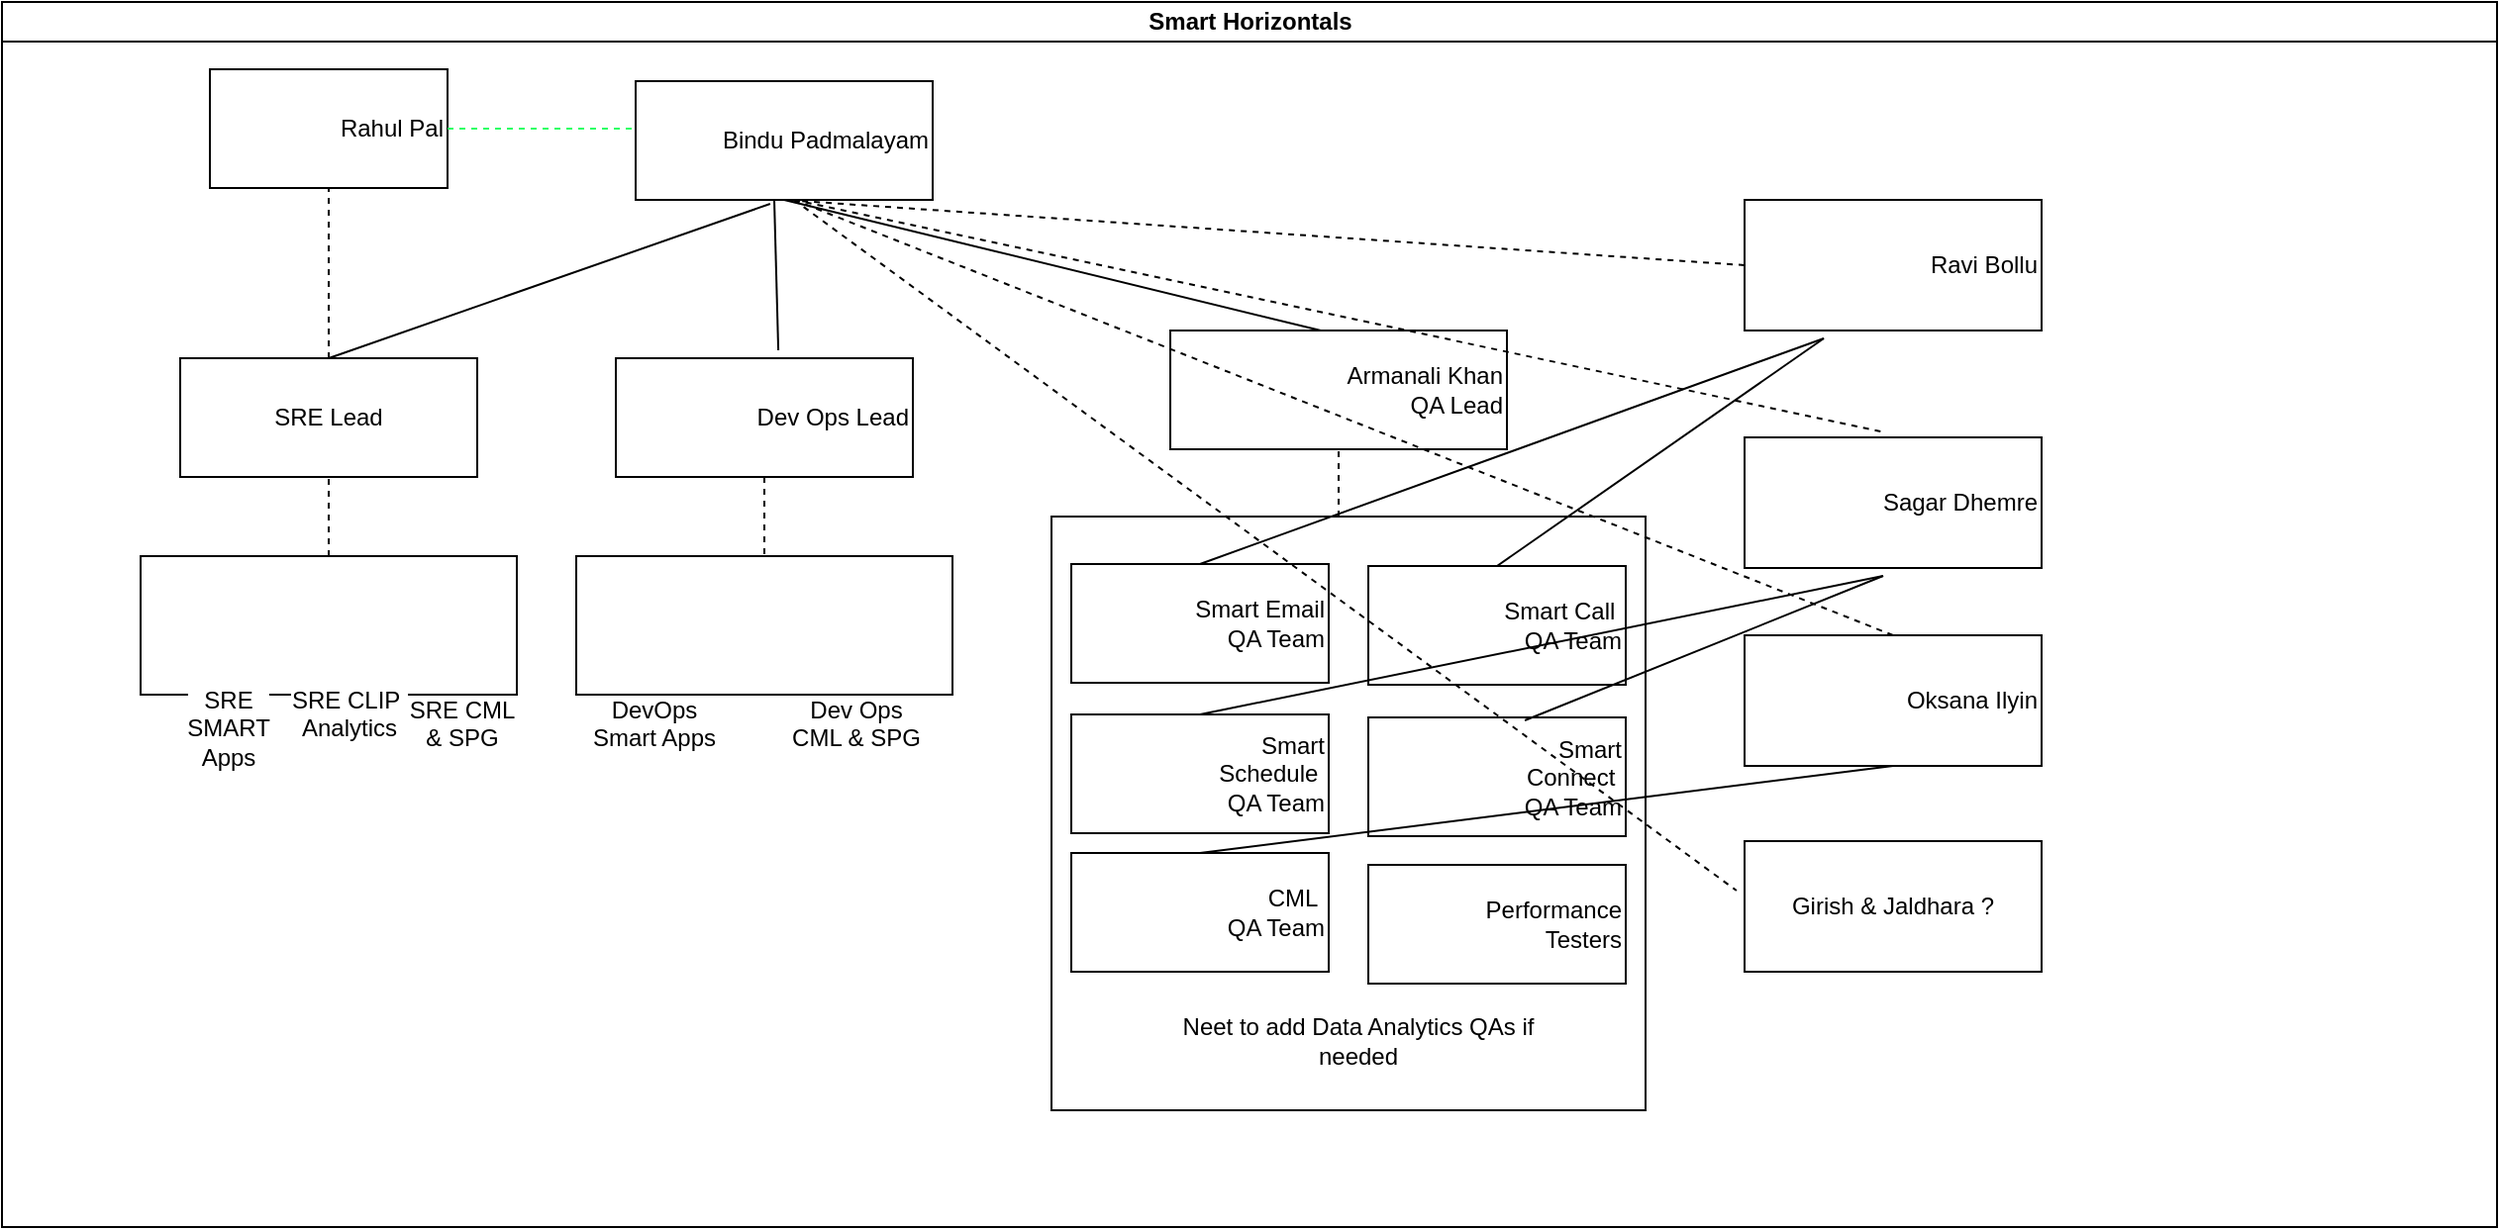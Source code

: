 <mxfile version="12.6.8" type="github">
  <diagram id="prtHgNgQTEPvFCAcTncT" name="Page-1">
    <mxGraphModel dx="1422" dy="794" grid="1" gridSize="10" guides="1" tooltips="1" connect="1" arrows="1" fold="1" page="1" pageScale="1" pageWidth="827" pageHeight="1169" math="0" shadow="0">
      <root>
        <mxCell id="0"/>
        <mxCell id="1" parent="0"/>
        <mxCell id="dNxyNK7c78bLwvsdeMH5-11" value="Smart Horizontals" style="swimlane;html=1;startSize=20;horizontal=1;containerType=tree;glass=0;strokeColor=#000000;" parent="1" vertex="1">
          <mxGeometry x="20" y="510" width="1260" height="619" as="geometry"/>
        </mxCell>
        <mxCell id="RRAYRTc91nMsAFZijI1P-2" value="Ravi Bollu" style="rounded=0;whiteSpace=wrap;html=1;align=right;" parent="dNxyNK7c78bLwvsdeMH5-11" vertex="1">
          <mxGeometry x="880" y="100" width="150" height="66" as="geometry"/>
        </mxCell>
        <mxCell id="RYNxEgdlnpWthMYJhhDc-46" value="" style="whiteSpace=wrap;html=1;aspect=fixed;" parent="dNxyNK7c78bLwvsdeMH5-11" vertex="1">
          <mxGeometry x="530" y="260" width="300" height="300" as="geometry"/>
        </mxCell>
        <mxCell id="RYNxEgdlnpWthMYJhhDc-32" value="Armanali Khan&lt;br&gt;QA Lead" style="rounded=0;whiteSpace=wrap;html=1;align=right;" parent="dNxyNK7c78bLwvsdeMH5-11" vertex="1">
          <mxGeometry x="590" y="166" width="170" height="60" as="geometry"/>
        </mxCell>
        <mxCell id="RYNxEgdlnpWthMYJhhDc-1" value="Bindu Padmalayam" style="rounded=0;whiteSpace=wrap;html=1;align=right;" parent="dNxyNK7c78bLwvsdeMH5-11" vertex="1">
          <mxGeometry x="320" y="40" width="150" height="60" as="geometry"/>
        </mxCell>
        <mxCell id="RYNxEgdlnpWthMYJhhDc-2" value="" style="shape=image;html=1;verticalAlign=top;verticalLabelPosition=bottom;labelBackgroundColor=#ffffff;imageAspect=0;aspect=fixed;image=https://cdn1.iconfinder.com/data/icons/avatar-vol-9/512/10-128.png" parent="dNxyNK7c78bLwvsdeMH5-11" vertex="1">
          <mxGeometry x="320" y="40" width="48" height="48" as="geometry"/>
        </mxCell>
        <mxCell id="RYNxEgdlnpWthMYJhhDc-3" value="SRE Lead" style="rounded=0;whiteSpace=wrap;html=1;align=center;" parent="dNxyNK7c78bLwvsdeMH5-11" vertex="1">
          <mxGeometry x="90" y="180" width="150" height="60" as="geometry"/>
        </mxCell>
        <mxCell id="RYNxEgdlnpWthMYJhhDc-5" value="" style="shape=image;html=1;verticalAlign=top;verticalLabelPosition=bottom;labelBackgroundColor=#ffffff;imageAspect=0;aspect=fixed;image=https://cdn4.iconfinder.com/data/icons/avatar-vol-1-3/512/9-128.png" parent="dNxyNK7c78bLwvsdeMH5-11" vertex="1">
          <mxGeometry x="90" y="186" width="48" height="48" as="geometry"/>
        </mxCell>
        <mxCell id="RYNxEgdlnpWthMYJhhDc-6" value="" style="rounded=0;whiteSpace=wrap;html=1;" parent="dNxyNK7c78bLwvsdeMH5-11" vertex="1">
          <mxGeometry x="70" y="280" width="190" height="70" as="geometry"/>
        </mxCell>
        <mxCell id="RYNxEgdlnpWthMYJhhDc-7" value="SRE &lt;br&gt;SMART &lt;br&gt;Apps" style="shape=image;html=1;verticalAlign=top;verticalLabelPosition=bottom;labelBackgroundColor=#ffffff;imageAspect=0;aspect=fixed;image=https://cdn4.iconfinder.com/data/icons/avatar-vol-1-3/512/9-128.png" parent="dNxyNK7c78bLwvsdeMH5-11" vertex="1">
          <mxGeometry x="90" y="291" width="48" height="48" as="geometry"/>
        </mxCell>
        <mxCell id="RYNxEgdlnpWthMYJhhDc-9" value="SRE CML&lt;br&gt;&amp;amp; SPG" style="shape=image;html=1;verticalAlign=top;verticalLabelPosition=bottom;labelBackgroundColor=#ffffff;imageAspect=0;aspect=fixed;image=https://cdn4.iconfinder.com/data/icons/avatar-vol-1-3/512/9-128.png" parent="dNxyNK7c78bLwvsdeMH5-11" vertex="1">
          <mxGeometry x="208" y="296" width="48" height="48" as="geometry"/>
        </mxCell>
        <mxCell id="RYNxEgdlnpWthMYJhhDc-10" value="SRE CLIP&amp;nbsp;&lt;br&gt;Analytics" style="shape=image;html=1;verticalAlign=top;verticalLabelPosition=bottom;labelBackgroundColor=#ffffff;imageAspect=0;aspect=fixed;image=https://cdn1.iconfinder.com/data/icons/avatar-vol-9/512/10-128.png" parent="dNxyNK7c78bLwvsdeMH5-11" vertex="1">
          <mxGeometry x="151" y="291" width="48" height="48" as="geometry"/>
        </mxCell>
        <mxCell id="RYNxEgdlnpWthMYJhhDc-14" value="" style="endArrow=none;html=1;exitX=0.5;exitY=0;exitDx=0;exitDy=0;entryX=0.453;entryY=1.033;entryDx=0;entryDy=0;entryPerimeter=0;" parent="dNxyNK7c78bLwvsdeMH5-11" source="RYNxEgdlnpWthMYJhhDc-3" target="RYNxEgdlnpWthMYJhhDc-1" edge="1">
          <mxGeometry width="50" height="50" relative="1" as="geometry">
            <mxPoint x="50" y="130" as="sourcePoint"/>
            <mxPoint x="100" y="80" as="targetPoint"/>
          </mxGeometry>
        </mxCell>
        <mxCell id="RYNxEgdlnpWthMYJhhDc-15" value="Dev Ops Lead" style="rounded=0;whiteSpace=wrap;html=1;align=right;" parent="dNxyNK7c78bLwvsdeMH5-11" vertex="1">
          <mxGeometry x="310" y="180" width="150" height="60" as="geometry"/>
        </mxCell>
        <mxCell id="RYNxEgdlnpWthMYJhhDc-17" value="" style="rounded=0;whiteSpace=wrap;html=1;" parent="dNxyNK7c78bLwvsdeMH5-11" vertex="1">
          <mxGeometry x="290" y="280" width="190" height="70" as="geometry"/>
        </mxCell>
        <mxCell id="RYNxEgdlnpWthMYJhhDc-24" value="" style="endArrow=none;html=1;exitX=0.547;exitY=-0.067;exitDx=0;exitDy=0;exitPerimeter=0;" parent="dNxyNK7c78bLwvsdeMH5-11" source="RYNxEgdlnpWthMYJhhDc-15" edge="1">
          <mxGeometry width="50" height="50" relative="1" as="geometry">
            <mxPoint x="390" y="170" as="sourcePoint"/>
            <mxPoint x="390" y="100" as="targetPoint"/>
          </mxGeometry>
        </mxCell>
        <mxCell id="RYNxEgdlnpWthMYJhhDc-27" value="DevOps &lt;br&gt;Smart Apps" style="shape=image;html=1;verticalAlign=top;verticalLabelPosition=bottom;labelBackgroundColor=#ffffff;imageAspect=0;aspect=fixed;image=https://cdn0.iconfinder.com/data/icons/avatar-vol-2-4/512/2-128.png" parent="dNxyNK7c78bLwvsdeMH5-11" vertex="1">
          <mxGeometry x="300" y="286" width="58" height="58" as="geometry"/>
        </mxCell>
        <mxCell id="RYNxEgdlnpWthMYJhhDc-28" value="Dev Ops&lt;br&gt;CML &amp;amp; SPG" style="shape=image;html=1;verticalAlign=top;verticalLabelPosition=bottom;labelBackgroundColor=#ffffff;imageAspect=0;aspect=fixed;image=https://cdn0.iconfinder.com/data/icons/avatar-vol-2-4/512/2-128.png" parent="dNxyNK7c78bLwvsdeMH5-11" vertex="1">
          <mxGeometry x="402" y="286" width="58" height="58" as="geometry"/>
        </mxCell>
        <mxCell id="RYNxEgdlnpWthMYJhhDc-29" value="" style="shape=image;html=1;verticalAlign=top;verticalLabelPosition=bottom;labelBackgroundColor=#ffffff;imageAspect=0;aspect=fixed;image=https://cdn0.iconfinder.com/data/icons/avatar-vol-2-4/512/2-128.png" parent="dNxyNK7c78bLwvsdeMH5-11" vertex="1">
          <mxGeometry x="310" y="182" width="58" height="58" as="geometry"/>
        </mxCell>
        <mxCell id="RYNxEgdlnpWthMYJhhDc-31" value="" style="shape=image;html=1;verticalAlign=top;verticalLabelPosition=bottom;labelBackgroundColor=#ffffff;imageAspect=0;aspect=fixed;image=https://cdn0.iconfinder.com/data/icons/avatar-vol-2-4/512/8-128.png" parent="dNxyNK7c78bLwvsdeMH5-11" vertex="1">
          <mxGeometry x="600" y="170" width="56" height="56" as="geometry"/>
        </mxCell>
        <mxCell id="RYNxEgdlnpWthMYJhhDc-35" value="" style="endArrow=none;html=1;entryX=0.5;entryY=1;entryDx=0;entryDy=0;exitX=0.447;exitY=0;exitDx=0;exitDy=0;exitPerimeter=0;" parent="dNxyNK7c78bLwvsdeMH5-11" target="RYNxEgdlnpWthMYJhhDc-1" edge="1" source="RYNxEgdlnpWthMYJhhDc-32">
          <mxGeometry width="50" height="50" relative="1" as="geometry">
            <mxPoint x="670" y="180" as="sourcePoint"/>
            <mxPoint x="560" y="110" as="targetPoint"/>
          </mxGeometry>
        </mxCell>
        <mxCell id="RYNxEgdlnpWthMYJhhDc-36" value="Smart Email &lt;br&gt;QA Team" style="rounded=0;whiteSpace=wrap;html=1;align=right;" parent="dNxyNK7c78bLwvsdeMH5-11" vertex="1">
          <mxGeometry x="540" y="284" width="130" height="60" as="geometry"/>
        </mxCell>
        <mxCell id="RYNxEgdlnpWthMYJhhDc-37" value="" style="shape=image;html=1;verticalAlign=top;verticalLabelPosition=bottom;labelBackgroundColor=#ffffff;imageAspect=0;aspect=fixed;image=https://cdn0.iconfinder.com/data/icons/user-collection-4/512/users-128.png" parent="dNxyNK7c78bLwvsdeMH5-11" vertex="1">
          <mxGeometry x="549" y="288" width="51" height="51" as="geometry"/>
        </mxCell>
        <mxCell id="RYNxEgdlnpWthMYJhhDc-38" value="Smart Call&amp;nbsp;&lt;br&gt;QA Team" style="rounded=0;whiteSpace=wrap;html=1;align=right;" parent="dNxyNK7c78bLwvsdeMH5-11" vertex="1">
          <mxGeometry x="690" y="285" width="130" height="60" as="geometry"/>
        </mxCell>
        <mxCell id="RYNxEgdlnpWthMYJhhDc-39" value="" style="shape=image;html=1;verticalAlign=top;verticalLabelPosition=bottom;labelBackgroundColor=#ffffff;imageAspect=0;aspect=fixed;image=https://cdn0.iconfinder.com/data/icons/user-collection-4/512/users-128.png" parent="dNxyNK7c78bLwvsdeMH5-11" vertex="1">
          <mxGeometry x="700" y="291" width="51" height="51" as="geometry"/>
        </mxCell>
        <mxCell id="RYNxEgdlnpWthMYJhhDc-40" value="Smart &lt;br&gt;Schedule&amp;nbsp;&lt;br&gt;QA Team" style="rounded=0;whiteSpace=wrap;html=1;align=right;" parent="dNxyNK7c78bLwvsdeMH5-11" vertex="1">
          <mxGeometry x="540" y="360" width="130" height="60" as="geometry"/>
        </mxCell>
        <mxCell id="RYNxEgdlnpWthMYJhhDc-41" value="" style="shape=image;html=1;verticalAlign=top;verticalLabelPosition=bottom;labelBackgroundColor=#ffffff;imageAspect=0;aspect=fixed;image=https://cdn0.iconfinder.com/data/icons/user-collection-4/512/users-128.png" parent="dNxyNK7c78bLwvsdeMH5-11" vertex="1">
          <mxGeometry x="550" y="366" width="51" height="51" as="geometry"/>
        </mxCell>
        <mxCell id="RYNxEgdlnpWthMYJhhDc-42" value="Smart &lt;br&gt;Connect&amp;nbsp;&lt;br&gt;QA Team" style="rounded=0;whiteSpace=wrap;html=1;align=right;" parent="dNxyNK7c78bLwvsdeMH5-11" vertex="1">
          <mxGeometry x="690" y="361.5" width="130" height="60" as="geometry"/>
        </mxCell>
        <mxCell id="RYNxEgdlnpWthMYJhhDc-43" value="" style="shape=image;html=1;verticalAlign=top;verticalLabelPosition=bottom;labelBackgroundColor=#ffffff;imageAspect=0;aspect=fixed;image=https://cdn0.iconfinder.com/data/icons/user-collection-4/512/users-128.png" parent="dNxyNK7c78bLwvsdeMH5-11" vertex="1">
          <mxGeometry x="700" y="367.5" width="51" height="51" as="geometry"/>
        </mxCell>
        <mxCell id="RYNxEgdlnpWthMYJhhDc-44" value="CML&amp;nbsp;&lt;br&gt;QA Team" style="rounded=0;whiteSpace=wrap;html=1;align=right;" parent="dNxyNK7c78bLwvsdeMH5-11" vertex="1">
          <mxGeometry x="540" y="430" width="130" height="60" as="geometry"/>
        </mxCell>
        <mxCell id="RYNxEgdlnpWthMYJhhDc-45" value="" style="shape=image;html=1;verticalAlign=top;verticalLabelPosition=bottom;labelBackgroundColor=#ffffff;imageAspect=0;aspect=fixed;image=https://cdn0.iconfinder.com/data/icons/user-collection-4/512/users-128.png" parent="dNxyNK7c78bLwvsdeMH5-11" vertex="1">
          <mxGeometry x="550" y="436" width="51" height="51" as="geometry"/>
        </mxCell>
        <mxCell id="RYNxEgdlnpWthMYJhhDc-47" value="Performance &lt;br&gt;Testers" style="rounded=0;whiteSpace=wrap;html=1;align=right;" parent="dNxyNK7c78bLwvsdeMH5-11" vertex="1">
          <mxGeometry x="690" y="436" width="130" height="60" as="geometry"/>
        </mxCell>
        <mxCell id="RYNxEgdlnpWthMYJhhDc-48" value="" style="shape=image;html=1;verticalAlign=top;verticalLabelPosition=bottom;labelBackgroundColor=#ffffff;imageAspect=0;aspect=fixed;image=https://cdn0.iconfinder.com/data/icons/user-collection-4/512/users-128.png" parent="dNxyNK7c78bLwvsdeMH5-11" vertex="1">
          <mxGeometry x="700" y="442" width="51" height="51" as="geometry"/>
        </mxCell>
        <mxCell id="RRAYRTc91nMsAFZijI1P-4" value="Sagar Dhemre" style="rounded=0;whiteSpace=wrap;html=1;align=right;" parent="dNxyNK7c78bLwvsdeMH5-11" vertex="1">
          <mxGeometry x="880" y="220" width="150" height="66" as="geometry"/>
        </mxCell>
        <mxCell id="RRAYRTc91nMsAFZijI1P-5" value="" style="shape=image;html=1;verticalAlign=top;verticalLabelPosition=bottom;labelBackgroundColor=#ffffff;imageAspect=0;aspect=fixed;image=https://cdn0.iconfinder.com/data/icons/avatar-vol-2-4/512/7-128.png" parent="dNxyNK7c78bLwvsdeMH5-11" vertex="1">
          <mxGeometry x="880" y="224" width="58" height="58" as="geometry"/>
        </mxCell>
        <mxCell id="RRAYRTc91nMsAFZijI1P-9" value="Oksana Ilyin" style="rounded=0;whiteSpace=wrap;html=1;align=right;" parent="dNxyNK7c78bLwvsdeMH5-11" vertex="1">
          <mxGeometry x="880" y="320" width="150" height="66" as="geometry"/>
        </mxCell>
        <mxCell id="RRAYRTc91nMsAFZijI1P-11" value="" style="shape=image;html=1;verticalAlign=top;verticalLabelPosition=bottom;labelBackgroundColor=#ffffff;imageAspect=0;aspect=fixed;image=https://cdn1.iconfinder.com/data/icons/avatar-vol-9/512/10-128.png" parent="dNxyNK7c78bLwvsdeMH5-11" vertex="1">
          <mxGeometry x="890" y="329" width="48" height="48" as="geometry"/>
        </mxCell>
        <mxCell id="RRAYRTc91nMsAFZijI1P-13" value="Neet to add Data Analytics QAs if needed" style="text;html=1;strokeColor=none;fillColor=none;align=center;verticalAlign=middle;whiteSpace=wrap;rounded=0;" parent="dNxyNK7c78bLwvsdeMH5-11" vertex="1">
          <mxGeometry x="580" y="510" width="210" height="30" as="geometry"/>
        </mxCell>
        <mxCell id="RRAYRTc91nMsAFZijI1P-15" value="" style="endArrow=none;dashed=1;html=1;entryX=0.46;entryY=-0.045;entryDx=0;entryDy=0;entryPerimeter=0;strokeColor=#000000;" parent="dNxyNK7c78bLwvsdeMH5-11" target="RRAYRTc91nMsAFZijI1P-4" edge="1">
          <mxGeometry width="50" height="50" relative="1" as="geometry">
            <mxPoint x="400" y="100" as="sourcePoint"/>
            <mxPoint x="790" y="130" as="targetPoint"/>
          </mxGeometry>
        </mxCell>
        <mxCell id="RRAYRTc91nMsAFZijI1P-16" value="" style="endArrow=none;dashed=1;html=1;entryX=0.5;entryY=0;entryDx=0;entryDy=0;strokeColor=#000000;" parent="dNxyNK7c78bLwvsdeMH5-11" target="RRAYRTc91nMsAFZijI1P-9" edge="1">
          <mxGeometry width="50" height="50" relative="1" as="geometry">
            <mxPoint x="400" y="100" as="sourcePoint"/>
            <mxPoint x="830" y="130" as="targetPoint"/>
          </mxGeometry>
        </mxCell>
        <mxCell id="RRAYRTc91nMsAFZijI1P-17" value="Girish &amp;amp; Jaldhara ?" style="rounded=0;whiteSpace=wrap;html=1;" parent="dNxyNK7c78bLwvsdeMH5-11" vertex="1">
          <mxGeometry x="880" y="424" width="150" height="66" as="geometry"/>
        </mxCell>
        <mxCell id="RRAYRTc91nMsAFZijI1P-22" value="Rahul Pal" style="rounded=0;whiteSpace=wrap;html=1;align=right;" parent="dNxyNK7c78bLwvsdeMH5-11" vertex="1">
          <mxGeometry x="105" y="34" width="120" height="60" as="geometry"/>
        </mxCell>
        <mxCell id="RRAYRTc91nMsAFZijI1P-23" value="" style="shape=image;html=1;verticalAlign=top;verticalLabelPosition=bottom;labelBackgroundColor=#ffffff;imageAspect=0;aspect=fixed;image=https://cdn4.iconfinder.com/data/icons/avatar-vol-1-3/512/7-128.png" parent="dNxyNK7c78bLwvsdeMH5-11" vertex="1">
          <mxGeometry x="116" y="40" width="44" height="44" as="geometry"/>
        </mxCell>
        <mxCell id="RRAYRTc91nMsAFZijI1P-31" value="" style="endArrow=none;dashed=1;html=1;strokeColor=#2EFF66;entryX=0;entryY=0.5;entryDx=0;entryDy=0;exitX=1;exitY=0.5;exitDx=0;exitDy=0;" parent="dNxyNK7c78bLwvsdeMH5-11" source="RRAYRTc91nMsAFZijI1P-22" target="RYNxEgdlnpWthMYJhhDc-2" edge="1">
          <mxGeometry width="50" height="50" relative="1" as="geometry">
            <mxPoint x="390" y="150" as="sourcePoint"/>
            <mxPoint x="440" y="100" as="targetPoint"/>
          </mxGeometry>
        </mxCell>
        <mxCell id="qChUzMJ2kMuj-hllqHzH-2" value="" style="endArrow=none;dashed=1;html=1;exitX=0.5;exitY=0;exitDx=0;exitDy=0;" edge="1" parent="dNxyNK7c78bLwvsdeMH5-11" source="RYNxEgdlnpWthMYJhhDc-6" target="RYNxEgdlnpWthMYJhhDc-3">
          <mxGeometry width="50" height="50" relative="1" as="geometry">
            <mxPoint x="120" y="290" as="sourcePoint"/>
            <mxPoint x="170" y="240" as="targetPoint"/>
          </mxGeometry>
        </mxCell>
        <mxCell id="qChUzMJ2kMuj-hllqHzH-6" value="" style="endArrow=none;dashed=1;html=1;" edge="1" parent="dNxyNK7c78bLwvsdeMH5-11" source="RYNxEgdlnpWthMYJhhDc-15">
          <mxGeometry width="50" height="50" relative="1" as="geometry">
            <mxPoint x="365" y="-220" as="sourcePoint"/>
            <mxPoint x="385" y="280" as="targetPoint"/>
          </mxGeometry>
        </mxCell>
        <mxCell id="qChUzMJ2kMuj-hllqHzH-7" value="" style="endArrow=none;dashed=1;html=1;entryX=0.5;entryY=1;entryDx=0;entryDy=0;exitX=0.5;exitY=0;exitDx=0;exitDy=0;" edge="1" parent="dNxyNK7c78bLwvsdeMH5-11" source="RYNxEgdlnpWthMYJhhDc-3" target="RRAYRTc91nMsAFZijI1P-22">
          <mxGeometry width="50" height="50" relative="1" as="geometry">
            <mxPoint x="140" y="150" as="sourcePoint"/>
            <mxPoint x="190" y="100" as="targetPoint"/>
          </mxGeometry>
        </mxCell>
        <mxCell id="qChUzMJ2kMuj-hllqHzH-8" value="" style="endArrow=none;dashed=1;html=1;entryX=0.5;entryY=1;entryDx=0;entryDy=0;" edge="1" parent="dNxyNK7c78bLwvsdeMH5-11" target="RYNxEgdlnpWthMYJhhDc-32">
          <mxGeometry width="50" height="50" relative="1" as="geometry">
            <mxPoint x="675" y="260" as="sourcePoint"/>
            <mxPoint x="710" y="240" as="targetPoint"/>
          </mxGeometry>
        </mxCell>
        <mxCell id="qChUzMJ2kMuj-hllqHzH-9" value="" style="endArrow=none;html=1;exitX=0.5;exitY=0;exitDx=0;exitDy=0;" edge="1" parent="dNxyNK7c78bLwvsdeMH5-11" source="RYNxEgdlnpWthMYJhhDc-36">
          <mxGeometry width="50" height="50" relative="1" as="geometry">
            <mxPoint x="790" y="250" as="sourcePoint"/>
            <mxPoint x="920" y="170" as="targetPoint"/>
          </mxGeometry>
        </mxCell>
        <mxCell id="qChUzMJ2kMuj-hllqHzH-10" value="" style="endArrow=none;html=1;exitX=0.5;exitY=0;exitDx=0;exitDy=0;" edge="1" parent="dNxyNK7c78bLwvsdeMH5-11" source="RYNxEgdlnpWthMYJhhDc-38">
          <mxGeometry width="50" height="50" relative="1" as="geometry">
            <mxPoint x="800" y="270" as="sourcePoint"/>
            <mxPoint x="920" y="170" as="targetPoint"/>
          </mxGeometry>
        </mxCell>
        <mxCell id="qChUzMJ2kMuj-hllqHzH-11" value="" style="endArrow=none;html=1;exitX=0.5;exitY=0;exitDx=0;exitDy=0;" edge="1" parent="dNxyNK7c78bLwvsdeMH5-11" source="RYNxEgdlnpWthMYJhhDc-40">
          <mxGeometry width="50" height="50" relative="1" as="geometry">
            <mxPoint x="610" y="400" as="sourcePoint"/>
            <mxPoint x="950" y="290" as="targetPoint"/>
          </mxGeometry>
        </mxCell>
        <mxCell id="qChUzMJ2kMuj-hllqHzH-13" value="" style="endArrow=none;html=1;exitX=0.608;exitY=0.025;exitDx=0;exitDy=0;exitPerimeter=0;" edge="1" parent="dNxyNK7c78bLwvsdeMH5-11" source="RYNxEgdlnpWthMYJhhDc-42">
          <mxGeometry width="50" height="50" relative="1" as="geometry">
            <mxPoint x="757" y="367.5" as="sourcePoint"/>
            <mxPoint x="950" y="290" as="targetPoint"/>
          </mxGeometry>
        </mxCell>
        <mxCell id="qChUzMJ2kMuj-hllqHzH-14" value="" style="endArrow=none;html=1;exitX=0.5;exitY=0;exitDx=0;exitDy=0;entryX=0.5;entryY=1;entryDx=0;entryDy=0;" edge="1" parent="dNxyNK7c78bLwvsdeMH5-11" source="RYNxEgdlnpWthMYJhhDc-44" target="RRAYRTc91nMsAFZijI1P-9">
          <mxGeometry width="50" height="50" relative="1" as="geometry">
            <mxPoint x="600" y="450" as="sourcePoint"/>
            <mxPoint x="960" y="390" as="targetPoint"/>
          </mxGeometry>
        </mxCell>
        <mxCell id="qChUzMJ2kMuj-hllqHzH-15" value="" style="shape=image;html=1;verticalAlign=top;verticalLabelPosition=bottom;labelBackgroundColor=#ffffff;imageAspect=0;aspect=fixed;image=https://cdn0.iconfinder.com/data/icons/avatar-vol-2-4/512/7-128.png" vertex="1" parent="dNxyNK7c78bLwvsdeMH5-11">
          <mxGeometry x="890" y="110" width="48" height="48" as="geometry"/>
        </mxCell>
        <mxCell id="qChUzMJ2kMuj-hllqHzH-18" value="" style="endArrow=none;dashed=1;html=1;entryX=0.5;entryY=1;entryDx=0;entryDy=0;exitX=0;exitY=0.5;exitDx=0;exitDy=0;" edge="1" parent="dNxyNK7c78bLwvsdeMH5-11" source="RRAYRTc91nMsAFZijI1P-2" target="RYNxEgdlnpWthMYJhhDc-1">
          <mxGeometry width="50" height="50" relative="1" as="geometry">
            <mxPoint x="620" y="130" as="sourcePoint"/>
            <mxPoint x="670" y="80" as="targetPoint"/>
          </mxGeometry>
        </mxCell>
        <mxCell id="qChUzMJ2kMuj-hllqHzH-19" value="" style="endArrow=none;dashed=1;html=1;entryX=-0.027;entryY=0.379;entryDx=0;entryDy=0;entryPerimeter=0;" edge="1" parent="dNxyNK7c78bLwvsdeMH5-11" target="RRAYRTc91nMsAFZijI1P-17">
          <mxGeometry width="50" height="50" relative="1" as="geometry">
            <mxPoint x="400" y="100" as="sourcePoint"/>
            <mxPoint x="870" y="450" as="targetPoint"/>
          </mxGeometry>
        </mxCell>
      </root>
    </mxGraphModel>
  </diagram>
</mxfile>
